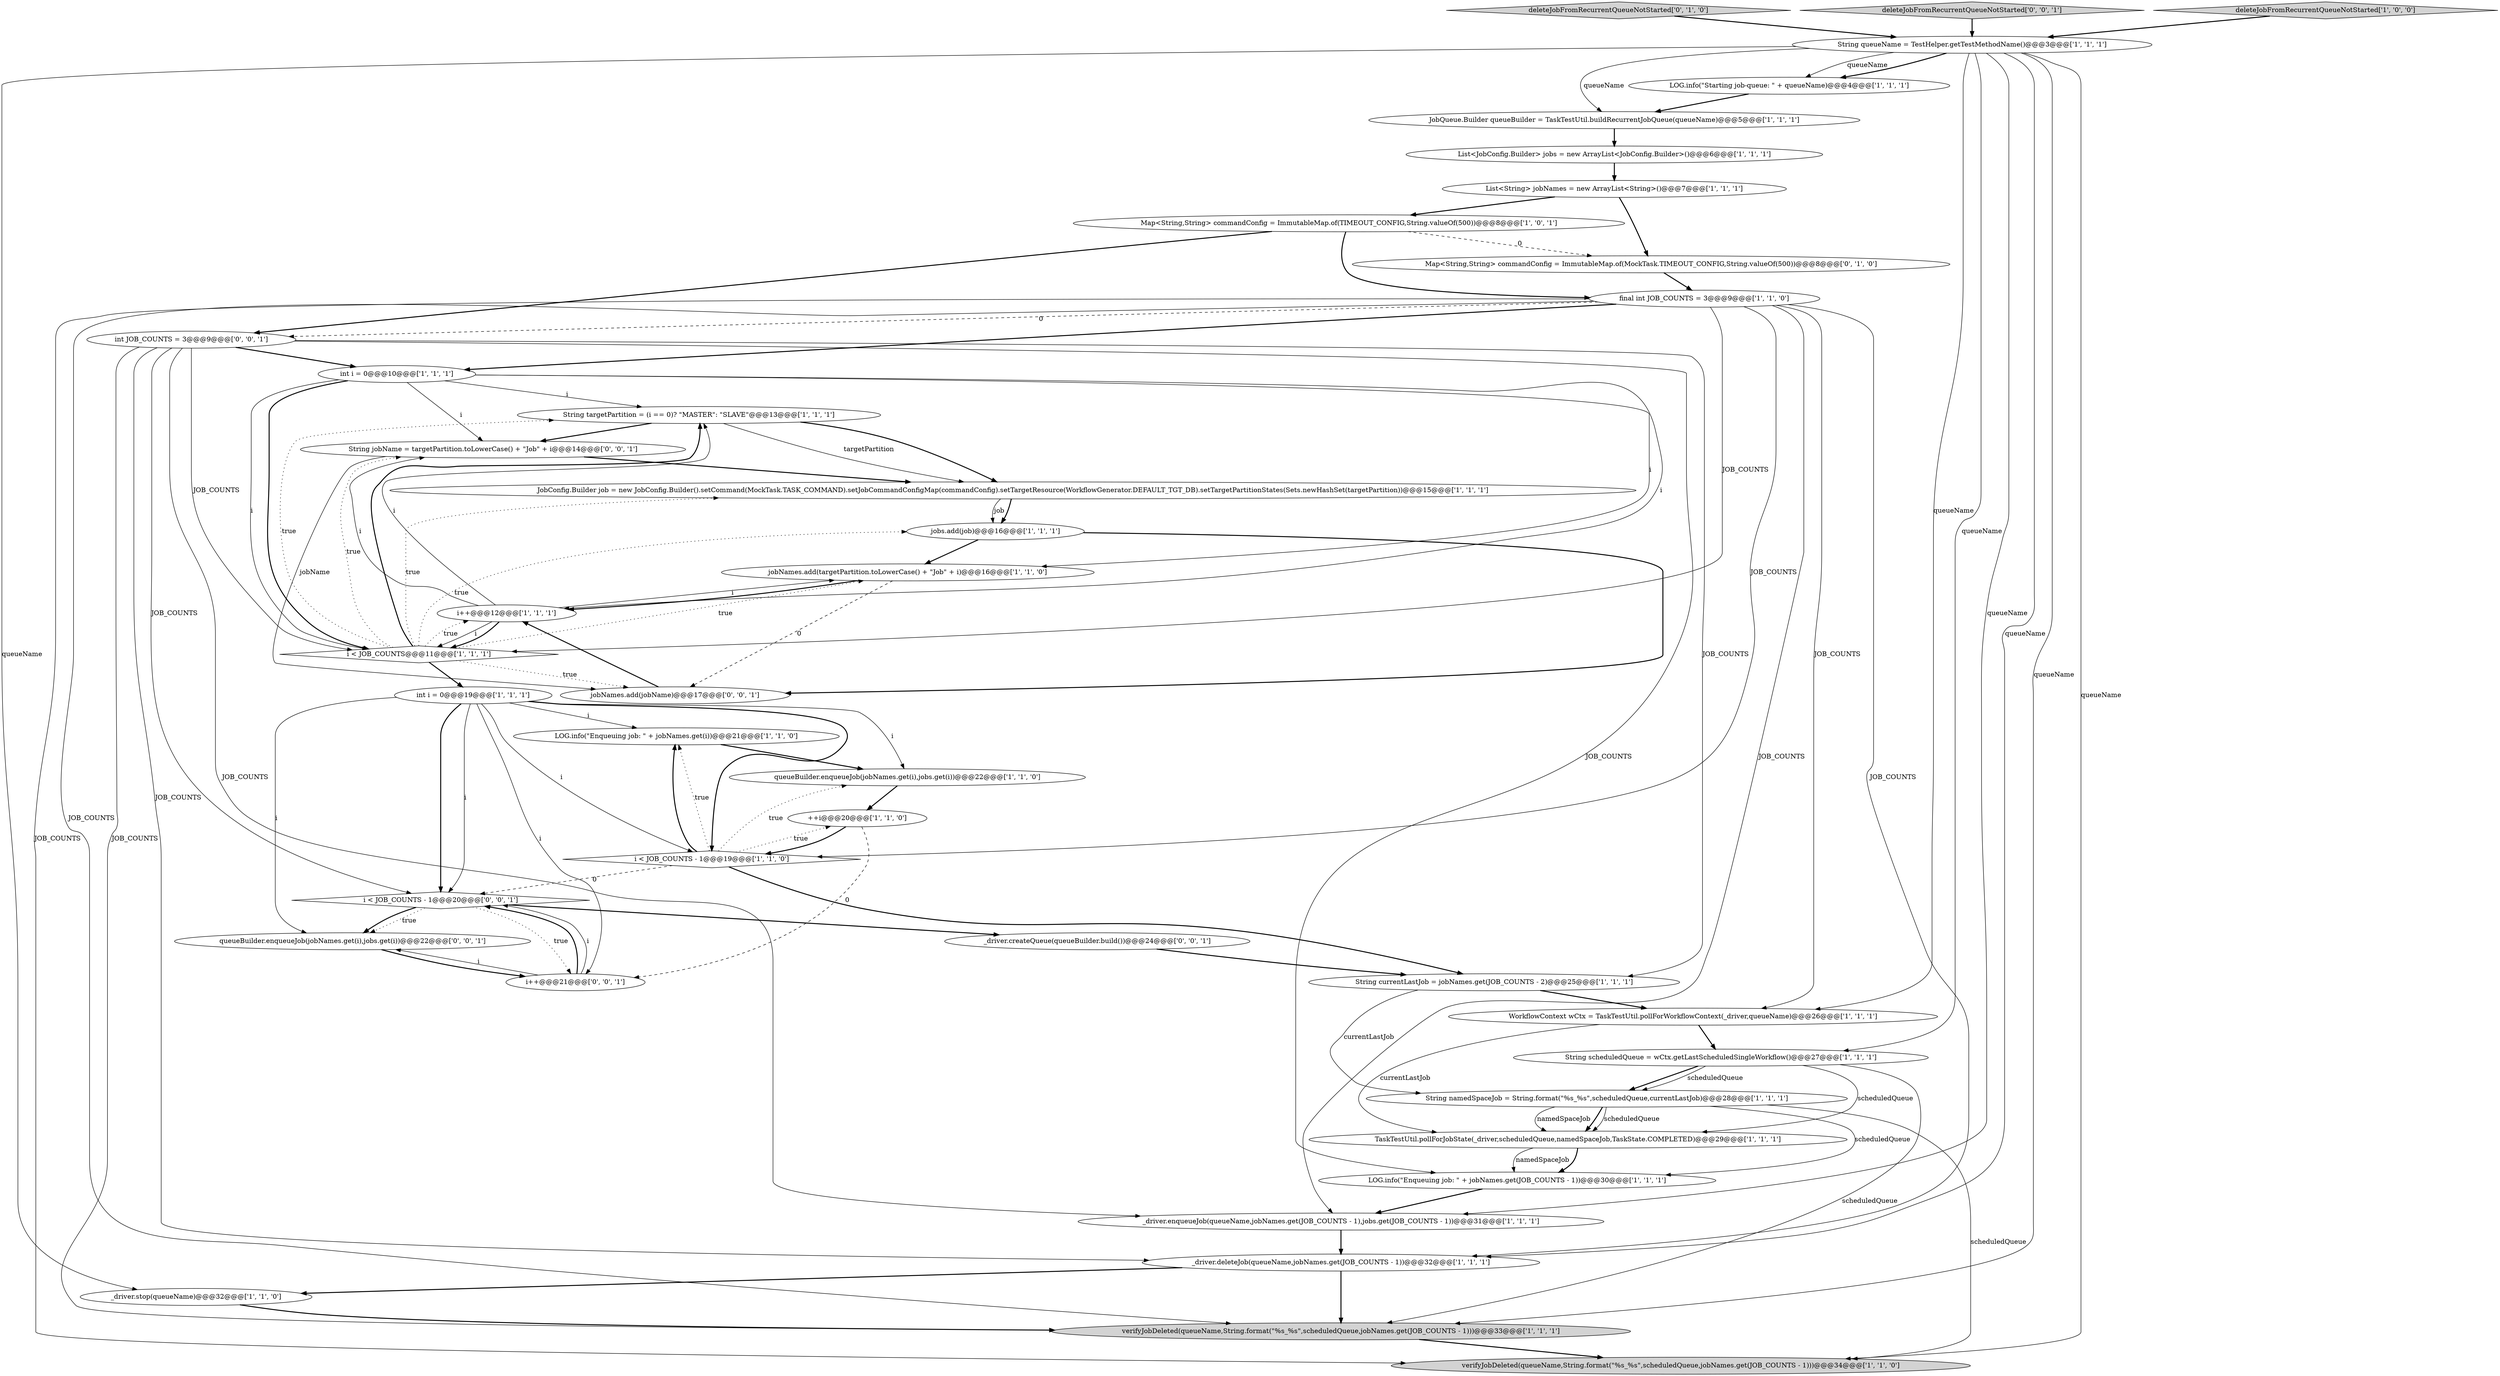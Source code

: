 digraph {
20 [style = filled, label = "_driver.deleteJob(queueName,jobNames.get(JOB_COUNTS - 1))@@@32@@@['1', '1', '1']", fillcolor = white, shape = ellipse image = "AAA0AAABBB1BBB"];
18 [style = filled, label = "LOG.info(\"Starting job-queue: \" + queueName)@@@4@@@['1', '1', '1']", fillcolor = white, shape = ellipse image = "AAA0AAABBB1BBB"];
19 [style = filled, label = "String targetPartition = (i == 0)? \"MASTER\": \"SLAVE\"@@@13@@@['1', '1', '1']", fillcolor = white, shape = ellipse image = "AAA0AAABBB1BBB"];
16 [style = filled, label = "jobNames.add(targetPartition.toLowerCase() + \"Job\" + i)@@@16@@@['1', '1', '0']", fillcolor = white, shape = ellipse image = "AAA0AAABBB1BBB"];
17 [style = filled, label = "LOG.info(\"Enqueuing job: \" + jobNames.get(i))@@@21@@@['1', '1', '0']", fillcolor = white, shape = ellipse image = "AAA0AAABBB1BBB"];
29 [style = filled, label = "String currentLastJob = jobNames.get(JOB_COUNTS - 2)@@@25@@@['1', '1', '1']", fillcolor = white, shape = ellipse image = "AAA0AAABBB1BBB"];
2 [style = filled, label = "List<JobConfig.Builder> jobs = new ArrayList<JobConfig.Builder>()@@@6@@@['1', '1', '1']", fillcolor = white, shape = ellipse image = "AAA0AAABBB1BBB"];
21 [style = filled, label = "_driver.stop(queueName)@@@32@@@['1', '1', '0']", fillcolor = white, shape = ellipse image = "AAA0AAABBB1BBB"];
39 [style = filled, label = "queueBuilder.enqueueJob(jobNames.get(i),jobs.get(i))@@@22@@@['0', '0', '1']", fillcolor = white, shape = ellipse image = "AAA0AAABBB3BBB"];
14 [style = filled, label = "i < JOB_COUNTS - 1@@@19@@@['1', '1', '0']", fillcolor = white, shape = diamond image = "AAA0AAABBB1BBB"];
23 [style = filled, label = "verifyJobDeleted(queueName,String.format(\"%s_%s\",scheduledQueue,jobNames.get(JOB_COUNTS - 1)))@@@34@@@['1', '1', '0']", fillcolor = lightgray, shape = ellipse image = "AAA0AAABBB1BBB"];
26 [style = filled, label = "JobQueue.Builder queueBuilder = TaskTestUtil.buildRecurrentJobQueue(queueName)@@@5@@@['1', '1', '1']", fillcolor = white, shape = ellipse image = "AAA0AAABBB1BBB"];
31 [style = filled, label = "Map<String,String> commandConfig = ImmutableMap.of(MockTask.TIMEOUT_CONFIG,String.valueOf(500))@@@8@@@['0', '1', '0']", fillcolor = white, shape = ellipse image = "AAA1AAABBB2BBB"];
38 [style = filled, label = "i++@@@21@@@['0', '0', '1']", fillcolor = white, shape = ellipse image = "AAA0AAABBB3BBB"];
32 [style = filled, label = "deleteJobFromRecurrentQueueNotStarted['0', '1', '0']", fillcolor = lightgray, shape = diamond image = "AAA0AAABBB2BBB"];
34 [style = filled, label = "deleteJobFromRecurrentQueueNotStarted['0', '0', '1']", fillcolor = lightgray, shape = diamond image = "AAA0AAABBB3BBB"];
7 [style = filled, label = "deleteJobFromRecurrentQueueNotStarted['1', '0', '0']", fillcolor = lightgray, shape = diamond image = "AAA0AAABBB1BBB"];
22 [style = filled, label = "int i = 0@@@19@@@['1', '1', '1']", fillcolor = white, shape = ellipse image = "AAA0AAABBB1BBB"];
5 [style = filled, label = "++i@@@20@@@['1', '1', '0']", fillcolor = white, shape = ellipse image = "AAA0AAABBB1BBB"];
35 [style = filled, label = "i < JOB_COUNTS - 1@@@20@@@['0', '0', '1']", fillcolor = white, shape = diamond image = "AAA0AAABBB3BBB"];
40 [style = filled, label = "int JOB_COUNTS = 3@@@9@@@['0', '0', '1']", fillcolor = white, shape = ellipse image = "AAA0AAABBB3BBB"];
36 [style = filled, label = "String jobName = targetPartition.toLowerCase() + \"Job\" + i@@@14@@@['0', '0', '1']", fillcolor = white, shape = ellipse image = "AAA0AAABBB3BBB"];
13 [style = filled, label = "_driver.enqueueJob(queueName,jobNames.get(JOB_COUNTS - 1),jobs.get(JOB_COUNTS - 1))@@@31@@@['1', '1', '1']", fillcolor = white, shape = ellipse image = "AAA0AAABBB1BBB"];
11 [style = filled, label = "String namedSpaceJob = String.format(\"%s_%s\",scheduledQueue,currentLastJob)@@@28@@@['1', '1', '1']", fillcolor = white, shape = ellipse image = "AAA0AAABBB1BBB"];
28 [style = filled, label = "String scheduledQueue = wCtx.getLastScheduledSingleWorkflow()@@@27@@@['1', '1', '1']", fillcolor = white, shape = ellipse image = "AAA0AAABBB1BBB"];
10 [style = filled, label = "TaskTestUtil.pollForJobState(_driver,scheduledQueue,namedSpaceJob,TaskState.COMPLETED)@@@29@@@['1', '1', '1']", fillcolor = white, shape = ellipse image = "AAA0AAABBB1BBB"];
24 [style = filled, label = "Map<String,String> commandConfig = ImmutableMap.of(TIMEOUT_CONFIG,String.valueOf(500))@@@8@@@['1', '0', '1']", fillcolor = white, shape = ellipse image = "AAA0AAABBB1BBB"];
6 [style = filled, label = "JobConfig.Builder job = new JobConfig.Builder().setCommand(MockTask.TASK_COMMAND).setJobCommandConfigMap(commandConfig).setTargetResource(WorkflowGenerator.DEFAULT_TGT_DB).setTargetPartitionStates(Sets.newHashSet(targetPartition))@@@15@@@['1', '1', '1']", fillcolor = white, shape = ellipse image = "AAA0AAABBB1BBB"];
8 [style = filled, label = "i++@@@12@@@['1', '1', '1']", fillcolor = white, shape = ellipse image = "AAA0AAABBB1BBB"];
3 [style = filled, label = "final int JOB_COUNTS = 3@@@9@@@['1', '1', '0']", fillcolor = white, shape = ellipse image = "AAA0AAABBB1BBB"];
25 [style = filled, label = "String queueName = TestHelper.getTestMethodName()@@@3@@@['1', '1', '1']", fillcolor = white, shape = ellipse image = "AAA0AAABBB1BBB"];
33 [style = filled, label = "_driver.createQueue(queueBuilder.build())@@@24@@@['0', '0', '1']", fillcolor = white, shape = ellipse image = "AAA0AAABBB3BBB"];
4 [style = filled, label = "int i = 0@@@10@@@['1', '1', '1']", fillcolor = white, shape = ellipse image = "AAA0AAABBB1BBB"];
30 [style = filled, label = "LOG.info(\"Enqueuing job: \" + jobNames.get(JOB_COUNTS - 1))@@@30@@@['1', '1', '1']", fillcolor = white, shape = ellipse image = "AAA0AAABBB1BBB"];
37 [style = filled, label = "jobNames.add(jobName)@@@17@@@['0', '0', '1']", fillcolor = white, shape = ellipse image = "AAA0AAABBB3BBB"];
15 [style = filled, label = "verifyJobDeleted(queueName,String.format(\"%s_%s\",scheduledQueue,jobNames.get(JOB_COUNTS - 1)))@@@33@@@['1', '1', '1']", fillcolor = lightgray, shape = ellipse image = "AAA0AAABBB1BBB"];
9 [style = filled, label = "i < JOB_COUNTS@@@11@@@['1', '1', '1']", fillcolor = white, shape = diamond image = "AAA0AAABBB1BBB"];
1 [style = filled, label = "WorkflowContext wCtx = TaskTestUtil.pollForWorkflowContext(_driver,queueName)@@@26@@@['1', '1', '1']", fillcolor = white, shape = ellipse image = "AAA0AAABBB1BBB"];
12 [style = filled, label = "List<String> jobNames = new ArrayList<String>()@@@7@@@['1', '1', '1']", fillcolor = white, shape = ellipse image = "AAA0AAABBB1BBB"];
0 [style = filled, label = "queueBuilder.enqueueJob(jobNames.get(i),jobs.get(i))@@@22@@@['1', '1', '0']", fillcolor = white, shape = ellipse image = "AAA0AAABBB1BBB"];
27 [style = filled, label = "jobs.add(job)@@@16@@@['1', '1', '1']", fillcolor = white, shape = ellipse image = "AAA0AAABBB1BBB"];
35->38 [style = dotted, label="true"];
5->14 [style = bold, label=""];
35->33 [style = bold, label=""];
14->0 [style = dotted, label="true"];
19->6 [style = bold, label=""];
26->2 [style = bold, label=""];
14->5 [style = dotted, label="true"];
10->30 [style = bold, label=""];
11->30 [style = solid, label="scheduledQueue"];
40->4 [style = bold, label=""];
30->13 [style = bold, label=""];
22->35 [style = bold, label=""];
40->30 [style = solid, label="JOB_COUNTS"];
12->24 [style = bold, label=""];
9->6 [style = dotted, label="true"];
1->10 [style = solid, label="currentLastJob"];
14->29 [style = bold, label=""];
9->37 [style = dotted, label="true"];
25->15 [style = solid, label="queueName"];
3->9 [style = solid, label="JOB_COUNTS"];
22->14 [style = bold, label=""];
4->9 [style = bold, label=""];
38->35 [style = bold, label=""];
13->20 [style = bold, label=""];
28->11 [style = bold, label=""];
34->25 [style = bold, label=""];
22->17 [style = solid, label="i"];
33->29 [style = bold, label=""];
35->39 [style = dotted, label="true"];
31->3 [style = bold, label=""];
40->20 [style = solid, label="JOB_COUNTS"];
36->37 [style = solid, label="jobName"];
14->17 [style = bold, label=""];
19->6 [style = solid, label="targetPartition"];
28->11 [style = solid, label="scheduledQueue"];
3->20 [style = solid, label="JOB_COUNTS"];
9->27 [style = dotted, label="true"];
8->16 [style = solid, label="i"];
25->23 [style = solid, label="queueName"];
36->6 [style = bold, label=""];
20->15 [style = bold, label=""];
15->23 [style = bold, label=""];
16->8 [style = bold, label=""];
38->39 [style = solid, label="i"];
3->40 [style = dashed, label="0"];
4->36 [style = solid, label="i"];
12->31 [style = bold, label=""];
6->27 [style = bold, label=""];
25->20 [style = solid, label="queueName"];
25->18 [style = solid, label="queueName"];
5->38 [style = dashed, label="0"];
3->13 [style = solid, label="JOB_COUNTS"];
22->14 [style = solid, label="i"];
22->39 [style = solid, label="i"];
40->13 [style = solid, label="JOB_COUNTS"];
3->1 [style = solid, label="JOB_COUNTS"];
40->29 [style = solid, label="JOB_COUNTS"];
29->1 [style = bold, label=""];
9->19 [style = dotted, label="true"];
28->15 [style = solid, label="scheduledQueue"];
4->19 [style = solid, label="i"];
14->17 [style = dotted, label="true"];
25->13 [style = solid, label="queueName"];
9->19 [style = bold, label=""];
24->40 [style = bold, label=""];
16->37 [style = dashed, label="0"];
6->27 [style = solid, label="job"];
21->15 [style = bold, label=""];
40->35 [style = solid, label="JOB_COUNTS"];
1->28 [style = bold, label=""];
3->23 [style = solid, label="JOB_COUNTS"];
27->37 [style = bold, label=""];
8->19 [style = solid, label="i"];
25->18 [style = bold, label=""];
4->8 [style = solid, label="i"];
18->26 [style = bold, label=""];
8->9 [style = solid, label="i"];
14->35 [style = dashed, label="0"];
25->28 [style = solid, label="queueName"];
4->16 [style = solid, label="i"];
11->10 [style = bold, label=""];
32->25 [style = bold, label=""];
28->10 [style = solid, label="scheduledQueue"];
38->35 [style = solid, label="i"];
11->10 [style = solid, label="scheduledQueue"];
24->3 [style = bold, label=""];
7->25 [style = bold, label=""];
29->11 [style = solid, label="currentLastJob"];
9->16 [style = dotted, label="true"];
10->30 [style = solid, label="namedSpaceJob"];
22->38 [style = solid, label="i"];
3->4 [style = bold, label=""];
17->0 [style = bold, label=""];
40->9 [style = solid, label="JOB_COUNTS"];
4->9 [style = solid, label="i"];
9->22 [style = bold, label=""];
3->14 [style = solid, label="JOB_COUNTS"];
9->8 [style = dotted, label="true"];
8->9 [style = bold, label=""];
39->38 [style = bold, label=""];
40->15 [style = solid, label="JOB_COUNTS"];
22->0 [style = solid, label="i"];
35->39 [style = bold, label=""];
27->16 [style = bold, label=""];
8->36 [style = solid, label="i"];
11->10 [style = solid, label="namedSpaceJob"];
25->21 [style = solid, label="queueName"];
19->36 [style = bold, label=""];
20->21 [style = bold, label=""];
9->36 [style = dotted, label="true"];
3->15 [style = solid, label="JOB_COUNTS"];
11->23 [style = solid, label="scheduledQueue"];
22->35 [style = solid, label="i"];
24->31 [style = dashed, label="0"];
25->26 [style = solid, label="queueName"];
0->5 [style = bold, label=""];
37->8 [style = bold, label=""];
25->1 [style = solid, label="queueName"];
2->12 [style = bold, label=""];
}
